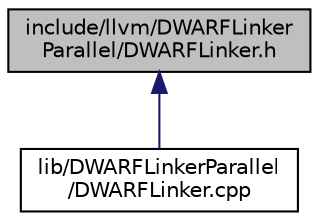 digraph "include/llvm/DWARFLinkerParallel/DWARFLinker.h"
{
 // LATEX_PDF_SIZE
  bgcolor="transparent";
  edge [fontname="Helvetica",fontsize="10",labelfontname="Helvetica",labelfontsize="10"];
  node [fontname="Helvetica",fontsize="10",shape=record];
  Node1 [label="include/llvm/DWARFLinker\lParallel/DWARFLinker.h",height=0.2,width=0.4,color="black", fillcolor="grey75", style="filled", fontcolor="black",tooltip=" "];
  Node1 -> Node2 [dir="back",color="midnightblue",fontsize="10",style="solid",fontname="Helvetica"];
  Node2 [label="lib/DWARFLinkerParallel\l/DWARFLinker.cpp",height=0.2,width=0.4,color="black",URL="$arallel_2DWARFLinker_8cpp.html",tooltip=" "];
}
